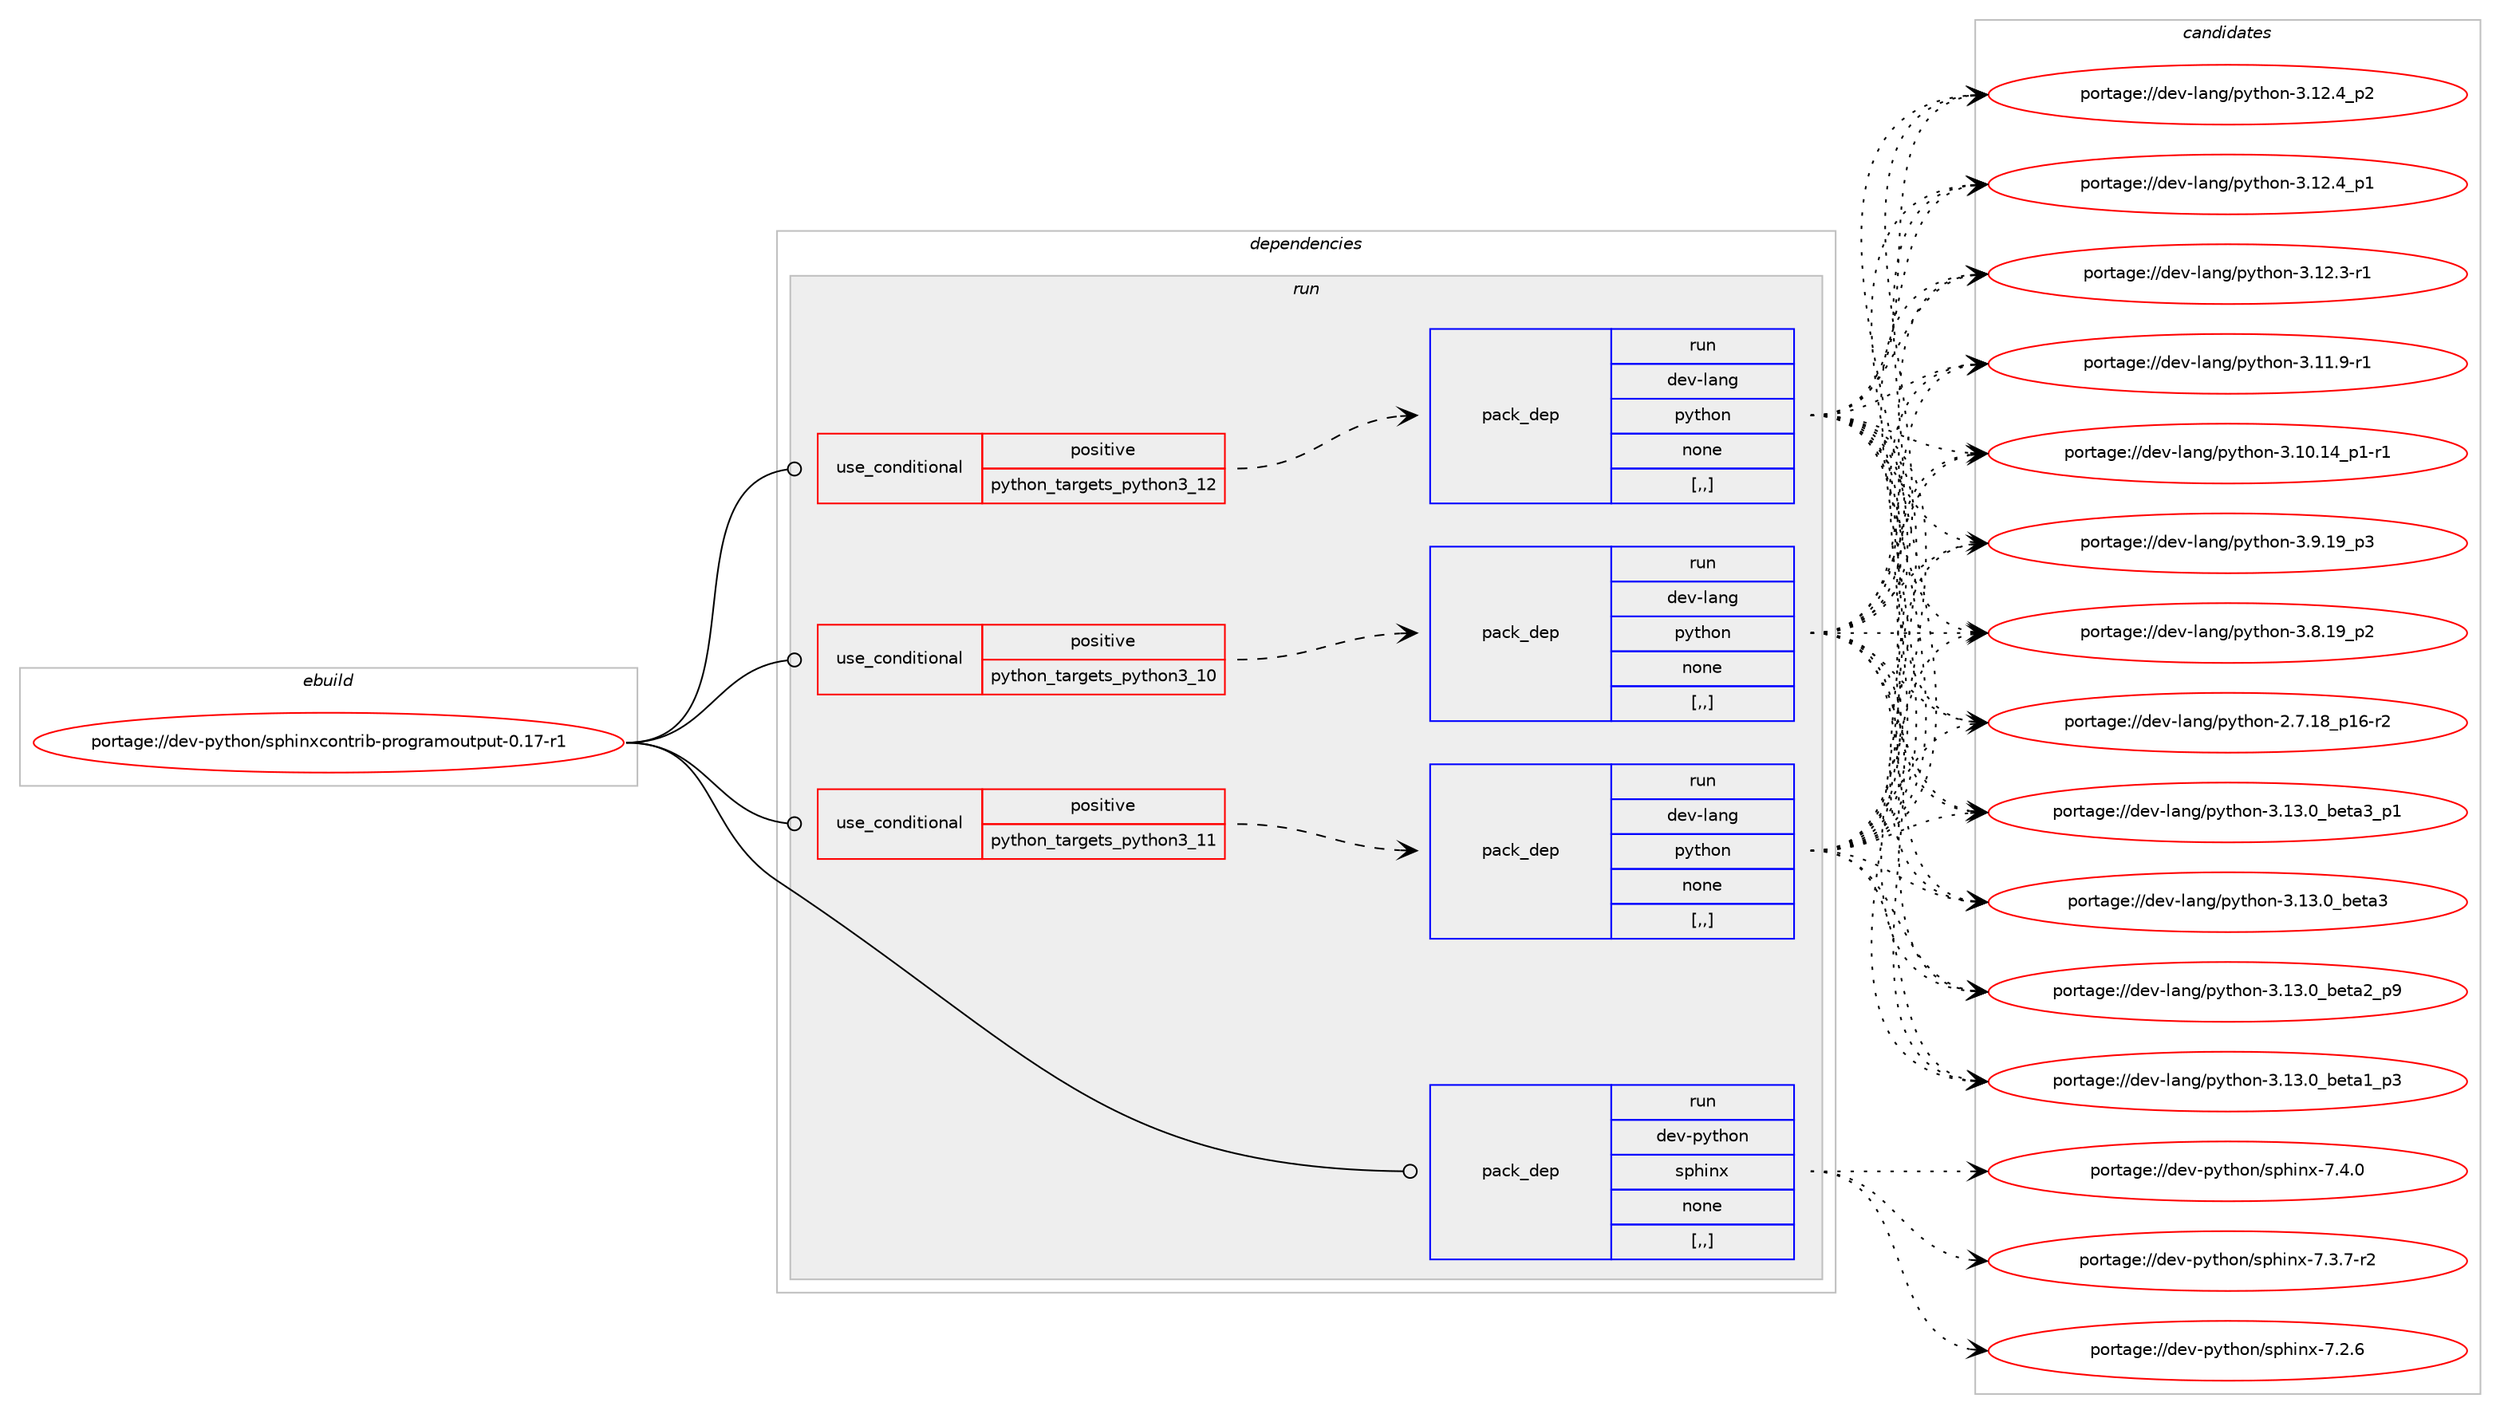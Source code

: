 digraph prolog {

# *************
# Graph options
# *************

newrank=true;
concentrate=true;
compound=true;
graph [rankdir=LR,fontname=Helvetica,fontsize=10,ranksep=1.5];#, ranksep=2.5, nodesep=0.2];
edge  [arrowhead=vee];
node  [fontname=Helvetica,fontsize=10];

# **********
# The ebuild
# **********

subgraph cluster_leftcol {
color=gray;
rank=same;
label=<<i>ebuild</i>>;
id [label="portage://dev-python/sphinxcontrib-programoutput-0.17-r1", color=red, width=4, href="../dev-python/sphinxcontrib-programoutput-0.17-r1.svg"];
}

# ****************
# The dependencies
# ****************

subgraph cluster_midcol {
color=gray;
label=<<i>dependencies</i>>;
subgraph cluster_compile {
fillcolor="#eeeeee";
style=filled;
label=<<i>compile</i>>;
}
subgraph cluster_compileandrun {
fillcolor="#eeeeee";
style=filled;
label=<<i>compile and run</i>>;
}
subgraph cluster_run {
fillcolor="#eeeeee";
style=filled;
label=<<i>run</i>>;
subgraph cond39495 {
dependency162968 [label=<<TABLE BORDER="0" CELLBORDER="1" CELLSPACING="0" CELLPADDING="4"><TR><TD ROWSPAN="3" CELLPADDING="10">use_conditional</TD></TR><TR><TD>positive</TD></TR><TR><TD>python_targets_python3_10</TD></TR></TABLE>>, shape=none, color=red];
subgraph pack122213 {
dependency162969 [label=<<TABLE BORDER="0" CELLBORDER="1" CELLSPACING="0" CELLPADDING="4" WIDTH="220"><TR><TD ROWSPAN="6" CELLPADDING="30">pack_dep</TD></TR><TR><TD WIDTH="110">run</TD></TR><TR><TD>dev-lang</TD></TR><TR><TD>python</TD></TR><TR><TD>none</TD></TR><TR><TD>[,,]</TD></TR></TABLE>>, shape=none, color=blue];
}
dependency162968:e -> dependency162969:w [weight=20,style="dashed",arrowhead="vee"];
}
id:e -> dependency162968:w [weight=20,style="solid",arrowhead="odot"];
subgraph cond39496 {
dependency162970 [label=<<TABLE BORDER="0" CELLBORDER="1" CELLSPACING="0" CELLPADDING="4"><TR><TD ROWSPAN="3" CELLPADDING="10">use_conditional</TD></TR><TR><TD>positive</TD></TR><TR><TD>python_targets_python3_11</TD></TR></TABLE>>, shape=none, color=red];
subgraph pack122214 {
dependency162971 [label=<<TABLE BORDER="0" CELLBORDER="1" CELLSPACING="0" CELLPADDING="4" WIDTH="220"><TR><TD ROWSPAN="6" CELLPADDING="30">pack_dep</TD></TR><TR><TD WIDTH="110">run</TD></TR><TR><TD>dev-lang</TD></TR><TR><TD>python</TD></TR><TR><TD>none</TD></TR><TR><TD>[,,]</TD></TR></TABLE>>, shape=none, color=blue];
}
dependency162970:e -> dependency162971:w [weight=20,style="dashed",arrowhead="vee"];
}
id:e -> dependency162970:w [weight=20,style="solid",arrowhead="odot"];
subgraph cond39497 {
dependency162972 [label=<<TABLE BORDER="0" CELLBORDER="1" CELLSPACING="0" CELLPADDING="4"><TR><TD ROWSPAN="3" CELLPADDING="10">use_conditional</TD></TR><TR><TD>positive</TD></TR><TR><TD>python_targets_python3_12</TD></TR></TABLE>>, shape=none, color=red];
subgraph pack122215 {
dependency162973 [label=<<TABLE BORDER="0" CELLBORDER="1" CELLSPACING="0" CELLPADDING="4" WIDTH="220"><TR><TD ROWSPAN="6" CELLPADDING="30">pack_dep</TD></TR><TR><TD WIDTH="110">run</TD></TR><TR><TD>dev-lang</TD></TR><TR><TD>python</TD></TR><TR><TD>none</TD></TR><TR><TD>[,,]</TD></TR></TABLE>>, shape=none, color=blue];
}
dependency162972:e -> dependency162973:w [weight=20,style="dashed",arrowhead="vee"];
}
id:e -> dependency162972:w [weight=20,style="solid",arrowhead="odot"];
subgraph pack122216 {
dependency162974 [label=<<TABLE BORDER="0" CELLBORDER="1" CELLSPACING="0" CELLPADDING="4" WIDTH="220"><TR><TD ROWSPAN="6" CELLPADDING="30">pack_dep</TD></TR><TR><TD WIDTH="110">run</TD></TR><TR><TD>dev-python</TD></TR><TR><TD>sphinx</TD></TR><TR><TD>none</TD></TR><TR><TD>[,,]</TD></TR></TABLE>>, shape=none, color=blue];
}
id:e -> dependency162974:w [weight=20,style="solid",arrowhead="odot"];
}
}

# **************
# The candidates
# **************

subgraph cluster_choices {
rank=same;
color=gray;
label=<<i>candidates</i>>;

subgraph choice122213 {
color=black;
nodesep=1;
choice10010111845108971101034711212111610411111045514649514648959810111697519511249 [label="portage://dev-lang/python-3.13.0_beta3_p1", color=red, width=4,href="../dev-lang/python-3.13.0_beta3_p1.svg"];
choice1001011184510897110103471121211161041111104551464951464895981011169751 [label="portage://dev-lang/python-3.13.0_beta3", color=red, width=4,href="../dev-lang/python-3.13.0_beta3.svg"];
choice10010111845108971101034711212111610411111045514649514648959810111697509511257 [label="portage://dev-lang/python-3.13.0_beta2_p9", color=red, width=4,href="../dev-lang/python-3.13.0_beta2_p9.svg"];
choice10010111845108971101034711212111610411111045514649514648959810111697499511251 [label="portage://dev-lang/python-3.13.0_beta1_p3", color=red, width=4,href="../dev-lang/python-3.13.0_beta1_p3.svg"];
choice100101118451089711010347112121116104111110455146495046529511250 [label="portage://dev-lang/python-3.12.4_p2", color=red, width=4,href="../dev-lang/python-3.12.4_p2.svg"];
choice100101118451089711010347112121116104111110455146495046529511249 [label="portage://dev-lang/python-3.12.4_p1", color=red, width=4,href="../dev-lang/python-3.12.4_p1.svg"];
choice100101118451089711010347112121116104111110455146495046514511449 [label="portage://dev-lang/python-3.12.3-r1", color=red, width=4,href="../dev-lang/python-3.12.3-r1.svg"];
choice100101118451089711010347112121116104111110455146494946574511449 [label="portage://dev-lang/python-3.11.9-r1", color=red, width=4,href="../dev-lang/python-3.11.9-r1.svg"];
choice100101118451089711010347112121116104111110455146494846495295112494511449 [label="portage://dev-lang/python-3.10.14_p1-r1", color=red, width=4,href="../dev-lang/python-3.10.14_p1-r1.svg"];
choice100101118451089711010347112121116104111110455146574649579511251 [label="portage://dev-lang/python-3.9.19_p3", color=red, width=4,href="../dev-lang/python-3.9.19_p3.svg"];
choice100101118451089711010347112121116104111110455146564649579511250 [label="portage://dev-lang/python-3.8.19_p2", color=red, width=4,href="../dev-lang/python-3.8.19_p2.svg"];
choice100101118451089711010347112121116104111110455046554649569511249544511450 [label="portage://dev-lang/python-2.7.18_p16-r2", color=red, width=4,href="../dev-lang/python-2.7.18_p16-r2.svg"];
dependency162969:e -> choice10010111845108971101034711212111610411111045514649514648959810111697519511249:w [style=dotted,weight="100"];
dependency162969:e -> choice1001011184510897110103471121211161041111104551464951464895981011169751:w [style=dotted,weight="100"];
dependency162969:e -> choice10010111845108971101034711212111610411111045514649514648959810111697509511257:w [style=dotted,weight="100"];
dependency162969:e -> choice10010111845108971101034711212111610411111045514649514648959810111697499511251:w [style=dotted,weight="100"];
dependency162969:e -> choice100101118451089711010347112121116104111110455146495046529511250:w [style=dotted,weight="100"];
dependency162969:e -> choice100101118451089711010347112121116104111110455146495046529511249:w [style=dotted,weight="100"];
dependency162969:e -> choice100101118451089711010347112121116104111110455146495046514511449:w [style=dotted,weight="100"];
dependency162969:e -> choice100101118451089711010347112121116104111110455146494946574511449:w [style=dotted,weight="100"];
dependency162969:e -> choice100101118451089711010347112121116104111110455146494846495295112494511449:w [style=dotted,weight="100"];
dependency162969:e -> choice100101118451089711010347112121116104111110455146574649579511251:w [style=dotted,weight="100"];
dependency162969:e -> choice100101118451089711010347112121116104111110455146564649579511250:w [style=dotted,weight="100"];
dependency162969:e -> choice100101118451089711010347112121116104111110455046554649569511249544511450:w [style=dotted,weight="100"];
}
subgraph choice122214 {
color=black;
nodesep=1;
choice10010111845108971101034711212111610411111045514649514648959810111697519511249 [label="portage://dev-lang/python-3.13.0_beta3_p1", color=red, width=4,href="../dev-lang/python-3.13.0_beta3_p1.svg"];
choice1001011184510897110103471121211161041111104551464951464895981011169751 [label="portage://dev-lang/python-3.13.0_beta3", color=red, width=4,href="../dev-lang/python-3.13.0_beta3.svg"];
choice10010111845108971101034711212111610411111045514649514648959810111697509511257 [label="portage://dev-lang/python-3.13.0_beta2_p9", color=red, width=4,href="../dev-lang/python-3.13.0_beta2_p9.svg"];
choice10010111845108971101034711212111610411111045514649514648959810111697499511251 [label="portage://dev-lang/python-3.13.0_beta1_p3", color=red, width=4,href="../dev-lang/python-3.13.0_beta1_p3.svg"];
choice100101118451089711010347112121116104111110455146495046529511250 [label="portage://dev-lang/python-3.12.4_p2", color=red, width=4,href="../dev-lang/python-3.12.4_p2.svg"];
choice100101118451089711010347112121116104111110455146495046529511249 [label="portage://dev-lang/python-3.12.4_p1", color=red, width=4,href="../dev-lang/python-3.12.4_p1.svg"];
choice100101118451089711010347112121116104111110455146495046514511449 [label="portage://dev-lang/python-3.12.3-r1", color=red, width=4,href="../dev-lang/python-3.12.3-r1.svg"];
choice100101118451089711010347112121116104111110455146494946574511449 [label="portage://dev-lang/python-3.11.9-r1", color=red, width=4,href="../dev-lang/python-3.11.9-r1.svg"];
choice100101118451089711010347112121116104111110455146494846495295112494511449 [label="portage://dev-lang/python-3.10.14_p1-r1", color=red, width=4,href="../dev-lang/python-3.10.14_p1-r1.svg"];
choice100101118451089711010347112121116104111110455146574649579511251 [label="portage://dev-lang/python-3.9.19_p3", color=red, width=4,href="../dev-lang/python-3.9.19_p3.svg"];
choice100101118451089711010347112121116104111110455146564649579511250 [label="portage://dev-lang/python-3.8.19_p2", color=red, width=4,href="../dev-lang/python-3.8.19_p2.svg"];
choice100101118451089711010347112121116104111110455046554649569511249544511450 [label="portage://dev-lang/python-2.7.18_p16-r2", color=red, width=4,href="../dev-lang/python-2.7.18_p16-r2.svg"];
dependency162971:e -> choice10010111845108971101034711212111610411111045514649514648959810111697519511249:w [style=dotted,weight="100"];
dependency162971:e -> choice1001011184510897110103471121211161041111104551464951464895981011169751:w [style=dotted,weight="100"];
dependency162971:e -> choice10010111845108971101034711212111610411111045514649514648959810111697509511257:w [style=dotted,weight="100"];
dependency162971:e -> choice10010111845108971101034711212111610411111045514649514648959810111697499511251:w [style=dotted,weight="100"];
dependency162971:e -> choice100101118451089711010347112121116104111110455146495046529511250:w [style=dotted,weight="100"];
dependency162971:e -> choice100101118451089711010347112121116104111110455146495046529511249:w [style=dotted,weight="100"];
dependency162971:e -> choice100101118451089711010347112121116104111110455146495046514511449:w [style=dotted,weight="100"];
dependency162971:e -> choice100101118451089711010347112121116104111110455146494946574511449:w [style=dotted,weight="100"];
dependency162971:e -> choice100101118451089711010347112121116104111110455146494846495295112494511449:w [style=dotted,weight="100"];
dependency162971:e -> choice100101118451089711010347112121116104111110455146574649579511251:w [style=dotted,weight="100"];
dependency162971:e -> choice100101118451089711010347112121116104111110455146564649579511250:w [style=dotted,weight="100"];
dependency162971:e -> choice100101118451089711010347112121116104111110455046554649569511249544511450:w [style=dotted,weight="100"];
}
subgraph choice122215 {
color=black;
nodesep=1;
choice10010111845108971101034711212111610411111045514649514648959810111697519511249 [label="portage://dev-lang/python-3.13.0_beta3_p1", color=red, width=4,href="../dev-lang/python-3.13.0_beta3_p1.svg"];
choice1001011184510897110103471121211161041111104551464951464895981011169751 [label="portage://dev-lang/python-3.13.0_beta3", color=red, width=4,href="../dev-lang/python-3.13.0_beta3.svg"];
choice10010111845108971101034711212111610411111045514649514648959810111697509511257 [label="portage://dev-lang/python-3.13.0_beta2_p9", color=red, width=4,href="../dev-lang/python-3.13.0_beta2_p9.svg"];
choice10010111845108971101034711212111610411111045514649514648959810111697499511251 [label="portage://dev-lang/python-3.13.0_beta1_p3", color=red, width=4,href="../dev-lang/python-3.13.0_beta1_p3.svg"];
choice100101118451089711010347112121116104111110455146495046529511250 [label="portage://dev-lang/python-3.12.4_p2", color=red, width=4,href="../dev-lang/python-3.12.4_p2.svg"];
choice100101118451089711010347112121116104111110455146495046529511249 [label="portage://dev-lang/python-3.12.4_p1", color=red, width=4,href="../dev-lang/python-3.12.4_p1.svg"];
choice100101118451089711010347112121116104111110455146495046514511449 [label="portage://dev-lang/python-3.12.3-r1", color=red, width=4,href="../dev-lang/python-3.12.3-r1.svg"];
choice100101118451089711010347112121116104111110455146494946574511449 [label="portage://dev-lang/python-3.11.9-r1", color=red, width=4,href="../dev-lang/python-3.11.9-r1.svg"];
choice100101118451089711010347112121116104111110455146494846495295112494511449 [label="portage://dev-lang/python-3.10.14_p1-r1", color=red, width=4,href="../dev-lang/python-3.10.14_p1-r1.svg"];
choice100101118451089711010347112121116104111110455146574649579511251 [label="portage://dev-lang/python-3.9.19_p3", color=red, width=4,href="../dev-lang/python-3.9.19_p3.svg"];
choice100101118451089711010347112121116104111110455146564649579511250 [label="portage://dev-lang/python-3.8.19_p2", color=red, width=4,href="../dev-lang/python-3.8.19_p2.svg"];
choice100101118451089711010347112121116104111110455046554649569511249544511450 [label="portage://dev-lang/python-2.7.18_p16-r2", color=red, width=4,href="../dev-lang/python-2.7.18_p16-r2.svg"];
dependency162973:e -> choice10010111845108971101034711212111610411111045514649514648959810111697519511249:w [style=dotted,weight="100"];
dependency162973:e -> choice1001011184510897110103471121211161041111104551464951464895981011169751:w [style=dotted,weight="100"];
dependency162973:e -> choice10010111845108971101034711212111610411111045514649514648959810111697509511257:w [style=dotted,weight="100"];
dependency162973:e -> choice10010111845108971101034711212111610411111045514649514648959810111697499511251:w [style=dotted,weight="100"];
dependency162973:e -> choice100101118451089711010347112121116104111110455146495046529511250:w [style=dotted,weight="100"];
dependency162973:e -> choice100101118451089711010347112121116104111110455146495046529511249:w [style=dotted,weight="100"];
dependency162973:e -> choice100101118451089711010347112121116104111110455146495046514511449:w [style=dotted,weight="100"];
dependency162973:e -> choice100101118451089711010347112121116104111110455146494946574511449:w [style=dotted,weight="100"];
dependency162973:e -> choice100101118451089711010347112121116104111110455146494846495295112494511449:w [style=dotted,weight="100"];
dependency162973:e -> choice100101118451089711010347112121116104111110455146574649579511251:w [style=dotted,weight="100"];
dependency162973:e -> choice100101118451089711010347112121116104111110455146564649579511250:w [style=dotted,weight="100"];
dependency162973:e -> choice100101118451089711010347112121116104111110455046554649569511249544511450:w [style=dotted,weight="100"];
}
subgraph choice122216 {
color=black;
nodesep=1;
choice1001011184511212111610411111047115112104105110120455546524648 [label="portage://dev-python/sphinx-7.4.0", color=red, width=4,href="../dev-python/sphinx-7.4.0.svg"];
choice10010111845112121116104111110471151121041051101204555465146554511450 [label="portage://dev-python/sphinx-7.3.7-r2", color=red, width=4,href="../dev-python/sphinx-7.3.7-r2.svg"];
choice1001011184511212111610411111047115112104105110120455546504654 [label="portage://dev-python/sphinx-7.2.6", color=red, width=4,href="../dev-python/sphinx-7.2.6.svg"];
dependency162974:e -> choice1001011184511212111610411111047115112104105110120455546524648:w [style=dotted,weight="100"];
dependency162974:e -> choice10010111845112121116104111110471151121041051101204555465146554511450:w [style=dotted,weight="100"];
dependency162974:e -> choice1001011184511212111610411111047115112104105110120455546504654:w [style=dotted,weight="100"];
}
}

}
